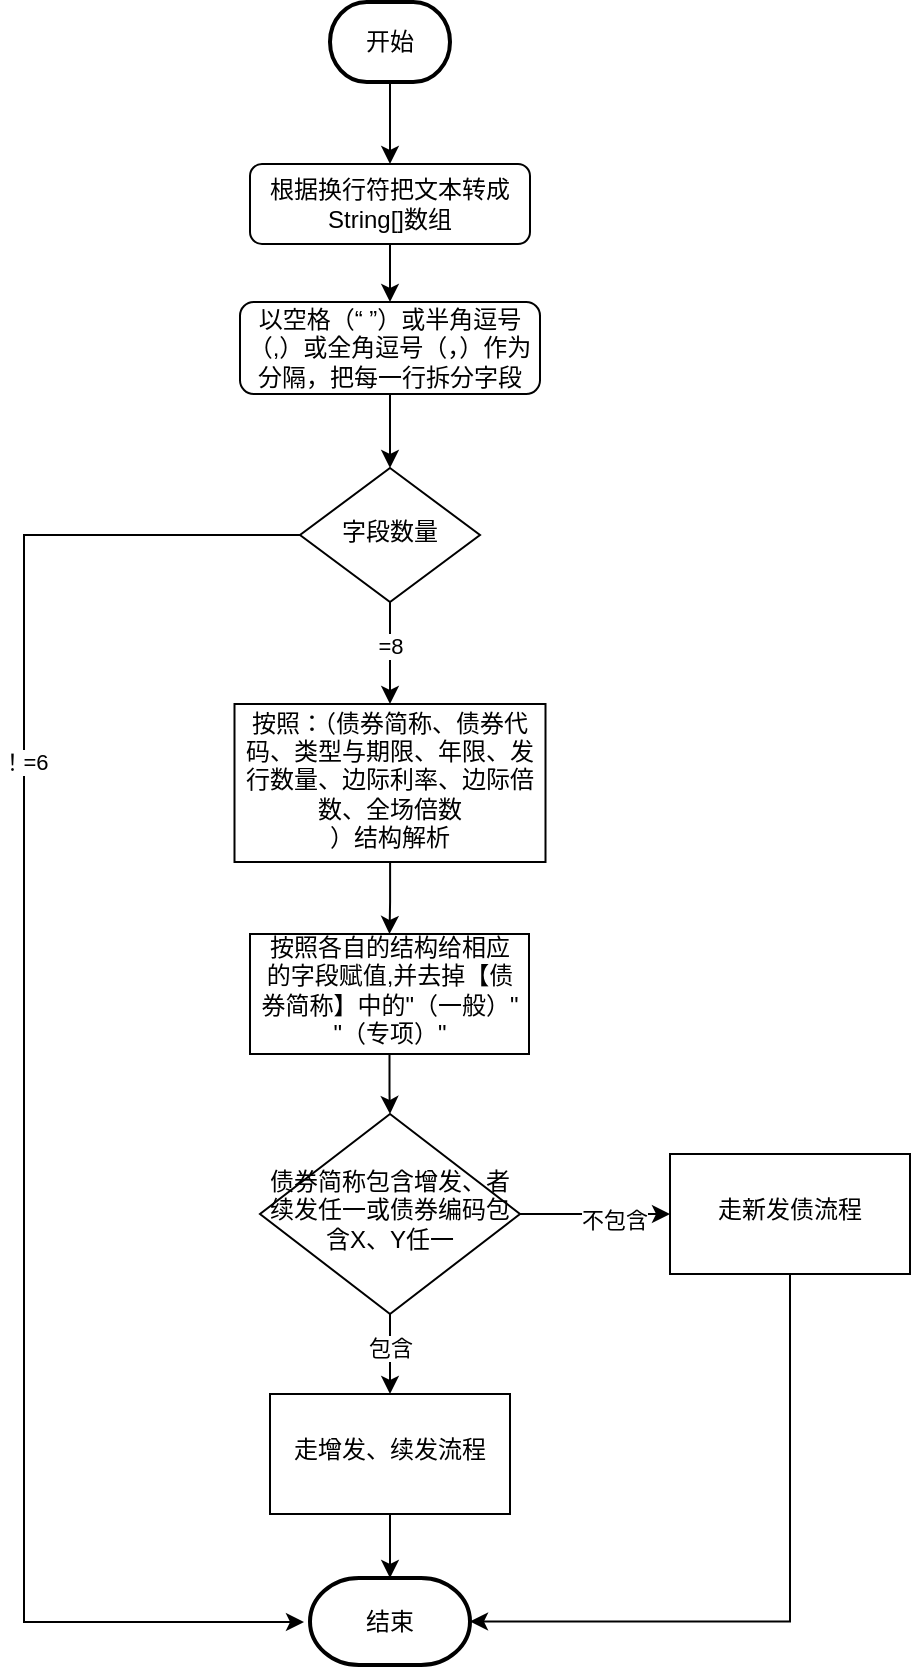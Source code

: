 <mxfile version="26.1.2">
  <diagram name="第 1 页" id="fsZPGQLROvwWvlIkThc0">
    <mxGraphModel dx="1426" dy="793" grid="1" gridSize="10" guides="1" tooltips="1" connect="1" arrows="1" fold="1" page="1" pageScale="1" pageWidth="827" pageHeight="1169" math="0" shadow="0">
      <root>
        <mxCell id="0" />
        <mxCell id="1" parent="0" />
        <mxCell id="T44GqVOQwQVN-KxTf4lZ-1" value="" style="edgeStyle=orthogonalEdgeStyle;rounded=0;orthogonalLoop=1;jettySize=auto;html=1;" edge="1" parent="1" source="T44GqVOQwQVN-KxTf4lZ-5">
          <mxGeometry relative="1" as="geometry">
            <mxPoint x="420" y="850" as="targetPoint" />
            <Array as="points">
              <mxPoint x="280" y="307" />
              <mxPoint x="280" y="850" />
              <mxPoint x="350" y="850" />
            </Array>
          </mxGeometry>
        </mxCell>
        <mxCell id="T44GqVOQwQVN-KxTf4lZ-2" value="！=6" style="edgeLabel;html=1;align=center;verticalAlign=middle;resizable=0;points=[];" vertex="1" connectable="0" parent="T44GqVOQwQVN-KxTf4lZ-1">
          <mxGeometry x="-0.388" relative="1" as="geometry">
            <mxPoint as="offset" />
          </mxGeometry>
        </mxCell>
        <mxCell id="T44GqVOQwQVN-KxTf4lZ-3" value="" style="edgeStyle=orthogonalEdgeStyle;rounded=0;orthogonalLoop=1;jettySize=auto;html=1;entryX=0.5;entryY=0;entryDx=0;entryDy=0;" edge="1" parent="1" source="T44GqVOQwQVN-KxTf4lZ-5" target="T44GqVOQwQVN-KxTf4lZ-13">
          <mxGeometry relative="1" as="geometry">
            <mxPoint x="463" y="414" as="targetPoint" />
          </mxGeometry>
        </mxCell>
        <mxCell id="T44GqVOQwQVN-KxTf4lZ-4" value="=8" style="edgeLabel;html=1;align=center;verticalAlign=middle;resizable=0;points=[];" vertex="1" connectable="0" parent="T44GqVOQwQVN-KxTf4lZ-3">
          <mxGeometry x="-0.166" relative="1" as="geometry">
            <mxPoint as="offset" />
          </mxGeometry>
        </mxCell>
        <mxCell id="T44GqVOQwQVN-KxTf4lZ-5" value="字段数量" style="rhombus;whiteSpace=wrap;html=1;shadow=0;fontFamily=Helvetica;fontSize=12;align=center;strokeWidth=1;spacing=6;spacingTop=-4;" vertex="1" parent="1">
          <mxGeometry x="418" y="273" width="90" height="67" as="geometry" />
        </mxCell>
        <mxCell id="T44GqVOQwQVN-KxTf4lZ-6" value="" style="edgeStyle=orthogonalEdgeStyle;rounded=0;orthogonalLoop=1;jettySize=auto;html=1;" edge="1" parent="1" source="T44GqVOQwQVN-KxTf4lZ-7" target="T44GqVOQwQVN-KxTf4lZ-9">
          <mxGeometry relative="1" as="geometry" />
        </mxCell>
        <mxCell id="T44GqVOQwQVN-KxTf4lZ-7" value="开始" style="strokeWidth=2;html=1;shape=mxgraph.flowchart.terminator;whiteSpace=wrap;" vertex="1" parent="1">
          <mxGeometry x="433" y="40" width="60" height="40" as="geometry" />
        </mxCell>
        <mxCell id="T44GqVOQwQVN-KxTf4lZ-8" value="" style="edgeStyle=orthogonalEdgeStyle;rounded=0;orthogonalLoop=1;jettySize=auto;html=1;" edge="1" parent="1" source="T44GqVOQwQVN-KxTf4lZ-9" target="T44GqVOQwQVN-KxTf4lZ-11">
          <mxGeometry relative="1" as="geometry" />
        </mxCell>
        <mxCell id="T44GqVOQwQVN-KxTf4lZ-9" value="根据换行符把文本转成String[]数组" style="rounded=1;whiteSpace=wrap;html=1;fontSize=12;glass=0;strokeWidth=1;shadow=0;" vertex="1" parent="1">
          <mxGeometry x="393" y="121" width="140" height="40" as="geometry" />
        </mxCell>
        <mxCell id="T44GqVOQwQVN-KxTf4lZ-10" value="" style="edgeStyle=orthogonalEdgeStyle;rounded=0;orthogonalLoop=1;jettySize=auto;html=1;" edge="1" parent="1" source="T44GqVOQwQVN-KxTf4lZ-11" target="T44GqVOQwQVN-KxTf4lZ-5">
          <mxGeometry relative="1" as="geometry" />
        </mxCell>
        <mxCell id="T44GqVOQwQVN-KxTf4lZ-11" value="&lt;div data-docx-has-block-data=&quot;false&quot; data-lark-html-role=&quot;root&quot; data-page-id=&quot;Aed7douATo9B6cx0R7Rc3emsnXd&quot;&gt;&lt;div class=&quot;old-record-id-WZW5dhf2ooNl1qxLG0lcdsG0n3e&quot;&gt;以空格（“ ”）或半角逗号（,）或全角逗号（，）作为分隔，把每一行拆分字段&lt;/div&gt;&lt;/div&gt;&lt;span class=&quot;lark-record-clipboard&quot; data-lark-record-format=&quot;docx/text&quot; data-lark-record-data=&quot;{&amp;quot;rootId&amp;quot;:&amp;quot;Aed7douATo9B6cx0R7Rc3emsnXd&amp;quot;,&amp;quot;text&amp;quot;:{&amp;quot;initialAttributedTexts&amp;quot;:{&amp;quot;text&amp;quot;:{&amp;quot;0&amp;quot;:&amp;quot;以空格（“ ”）或半角逗号（,）或全角逗号（，）作为分隔，拆分元素&amp;quot;},&amp;quot;attribs&amp;quot;:{&amp;quot;0&amp;quot;:&amp;quot;*0+x&amp;quot;}},&amp;quot;apool&amp;quot;:{&amp;quot;numToAttrib&amp;quot;:{&amp;quot;0&amp;quot;:[&amp;quot;author&amp;quot;,&amp;quot;7403194829083705347&amp;quot;]},&amp;quot;nextNum&amp;quot;:1}},&amp;quot;type&amp;quot;:&amp;quot;text&amp;quot;,&amp;quot;referenceRecordMap&amp;quot;:{},&amp;quot;extra&amp;quot;:{&amp;quot;channel&amp;quot;:&amp;quot;saas&amp;quot;,&amp;quot;isEqualBlockSelection&amp;quot;:false,&amp;quot;pasteRandomId&amp;quot;:&amp;quot;011ff010-0866-426b-a94f-de44540d47f7&amp;quot;,&amp;quot;mention_page_title&amp;quot;:{},&amp;quot;external_mention_url&amp;quot;:{}},&amp;quot;isKeepQuoteContainer&amp;quot;:false,&amp;quot;isFromCode&amp;quot;:false,&amp;quot;selection&amp;quot;:[{&amp;quot;id&amp;quot;:1293,&amp;quot;type&amp;quot;:&amp;quot;text&amp;quot;,&amp;quot;selection&amp;quot;:{&amp;quot;start&amp;quot;:4,&amp;quot;end&amp;quot;:37},&amp;quot;recordId&amp;quot;:&amp;quot;WZW5dhf2ooNl1qxLG0lcdsG0n3e&amp;quot;}],&amp;quot;payloadMap&amp;quot;:{},&amp;quot;isCut&amp;quot;:false}&quot;&gt;&lt;/span&gt;" style="whiteSpace=wrap;html=1;rounded=1;glass=0;strokeWidth=1;shadow=0;" vertex="1" parent="1">
          <mxGeometry x="388" y="190" width="150" height="46" as="geometry" />
        </mxCell>
        <mxCell id="T44GqVOQwQVN-KxTf4lZ-12" value="" style="edgeStyle=orthogonalEdgeStyle;rounded=0;orthogonalLoop=1;jettySize=auto;html=1;" edge="1" parent="1" source="T44GqVOQwQVN-KxTf4lZ-13" target="T44GqVOQwQVN-KxTf4lZ-15">
          <mxGeometry relative="1" as="geometry" />
        </mxCell>
        <mxCell id="T44GqVOQwQVN-KxTf4lZ-13" value="&lt;font&gt;按照：（&lt;span style=&quot;background-color: transparent;&quot;&gt;债券简称、债券代码、类型与期限、年限、发行数量、边际利率、边际倍数、全场倍数&lt;/span&gt;&lt;br&gt;&lt;/font&gt;&lt;font&gt;&lt;span class=&quot;lark-record-clipboard&quot; data-lark-record-format=&quot;docx/text&quot; data-lark-record-data=&quot;{&amp;quot;rootId&amp;quot;:&amp;quot;Aed7douATo9B6cx0R7Rc3emsnXd&amp;quot;,&amp;quot;text&amp;quot;:{&amp;quot;initialAttributedTexts&amp;quot;:{&amp;quot;text&amp;quot;:{&amp;quot;0&amp;quot;:&amp;quot;债券简称、债券代码、类型与期限、年限、发行数量、边际利率、边际倍数、全场倍数&amp;quot;},&amp;quot;attribs&amp;quot;:{&amp;quot;0&amp;quot;:&amp;quot;*0+12&amp;quot;}},&amp;quot;apool&amp;quot;:{&amp;quot;numToAttrib&amp;quot;:{&amp;quot;0&amp;quot;:[&amp;quot;author&amp;quot;,&amp;quot;7403194829083705347&amp;quot;]},&amp;quot;nextNum&amp;quot;:1}},&amp;quot;type&amp;quot;:&amp;quot;text&amp;quot;,&amp;quot;referenceRecordMap&amp;quot;:{},&amp;quot;extra&amp;quot;:{&amp;quot;channel&amp;quot;:&amp;quot;saas&amp;quot;,&amp;quot;isEqualBlockSelection&amp;quot;:false,&amp;quot;pasteRandomId&amp;quot;:&amp;quot;788528d0-5e0e-4c7f-8d60-cfeaeebf4ef1&amp;quot;,&amp;quot;mention_page_title&amp;quot;:{},&amp;quot;external_mention_url&amp;quot;:{}},&amp;quot;isKeepQuoteContainer&amp;quot;:false,&amp;quot;isFromCode&amp;quot;:false,&amp;quot;selection&amp;quot;:[{&amp;quot;id&amp;quot;:1316,&amp;quot;type&amp;quot;:&amp;quot;text&amp;quot;,&amp;quot;selection&amp;quot;:{&amp;quot;start&amp;quot;:5,&amp;quot;end&amp;quot;:43},&amp;quot;recordId&amp;quot;:&amp;quot;LA4bdD6fjouorxx8NuWcUlaUncd&amp;quot;}],&amp;quot;payloadMap&amp;quot;:{},&amp;quot;isCut&amp;quot;:false}&quot;&gt;&lt;/span&gt;）结构解析&lt;/font&gt;" style="whiteSpace=wrap;html=1;shadow=0;strokeWidth=1;spacing=6;spacingTop=-4;" vertex="1" parent="1">
          <mxGeometry x="385.25" y="391" width="155.5" height="79" as="geometry" />
        </mxCell>
        <mxCell id="T44GqVOQwQVN-KxTf4lZ-14" value="" style="edgeStyle=orthogonalEdgeStyle;rounded=0;orthogonalLoop=1;jettySize=auto;html=1;" edge="1" parent="1" source="T44GqVOQwQVN-KxTf4lZ-15" target="T44GqVOQwQVN-KxTf4lZ-20">
          <mxGeometry relative="1" as="geometry" />
        </mxCell>
        <mxCell id="T44GqVOQwQVN-KxTf4lZ-15" value="按照各自的结构给相应的字段赋值,并去掉【债券简称】中的&quot;（一般）&quot; &quot;（专项）&quot;" style="whiteSpace=wrap;html=1;shadow=0;strokeWidth=1;spacing=6;spacingTop=-4;" vertex="1" parent="1">
          <mxGeometry x="393" y="506" width="139.5" height="60" as="geometry" />
        </mxCell>
        <mxCell id="T44GqVOQwQVN-KxTf4lZ-16" value="" style="edgeStyle=orthogonalEdgeStyle;rounded=0;orthogonalLoop=1;jettySize=auto;html=1;" edge="1" parent="1" source="T44GqVOQwQVN-KxTf4lZ-20" target="T44GqVOQwQVN-KxTf4lZ-23">
          <mxGeometry relative="1" as="geometry" />
        </mxCell>
        <mxCell id="T44GqVOQwQVN-KxTf4lZ-17" value="包含" style="edgeLabel;html=1;align=center;verticalAlign=middle;resizable=0;points=[];" vertex="1" connectable="0" parent="T44GqVOQwQVN-KxTf4lZ-16">
          <mxGeometry x="-0.18" relative="1" as="geometry">
            <mxPoint as="offset" />
          </mxGeometry>
        </mxCell>
        <mxCell id="T44GqVOQwQVN-KxTf4lZ-18" value="" style="edgeStyle=orthogonalEdgeStyle;rounded=0;orthogonalLoop=1;jettySize=auto;html=1;" edge="1" parent="1" source="T44GqVOQwQVN-KxTf4lZ-20" target="T44GqVOQwQVN-KxTf4lZ-25">
          <mxGeometry relative="1" as="geometry" />
        </mxCell>
        <mxCell id="T44GqVOQwQVN-KxTf4lZ-19" value="不包含" style="edgeLabel;html=1;align=center;verticalAlign=middle;resizable=0;points=[];" vertex="1" connectable="0" parent="T44GqVOQwQVN-KxTf4lZ-18">
          <mxGeometry x="0.247" y="-3" relative="1" as="geometry">
            <mxPoint as="offset" />
          </mxGeometry>
        </mxCell>
        <mxCell id="T44GqVOQwQVN-KxTf4lZ-20" value="债券简称包含增发、者续发任一或债券编码包含X、Y任一" style="rhombus;whiteSpace=wrap;html=1;shadow=0;strokeWidth=1;spacing=6;spacingTop=-4;" vertex="1" parent="1">
          <mxGeometry x="398" y="596" width="130" height="100" as="geometry" />
        </mxCell>
        <mxCell id="T44GqVOQwQVN-KxTf4lZ-21" value="结束" style="strokeWidth=2;html=1;shape=mxgraph.flowchart.terminator;whiteSpace=wrap;" vertex="1" parent="1">
          <mxGeometry x="423" y="828" width="80" height="43.5" as="geometry" />
        </mxCell>
        <mxCell id="T44GqVOQwQVN-KxTf4lZ-22" value="" style="edgeStyle=orthogonalEdgeStyle;rounded=0;orthogonalLoop=1;jettySize=auto;html=1;" edge="1" parent="1" source="T44GqVOQwQVN-KxTf4lZ-23" target="T44GqVOQwQVN-KxTf4lZ-21">
          <mxGeometry relative="1" as="geometry" />
        </mxCell>
        <mxCell id="T44GqVOQwQVN-KxTf4lZ-23" value="走增发、续发流程" style="whiteSpace=wrap;html=1;shadow=0;strokeWidth=1;spacing=6;spacingTop=-4;" vertex="1" parent="1">
          <mxGeometry x="403" y="736" width="120" height="60" as="geometry" />
        </mxCell>
        <mxCell id="T44GqVOQwQVN-KxTf4lZ-24" value="" style="edgeStyle=orthogonalEdgeStyle;rounded=0;orthogonalLoop=1;jettySize=auto;html=1;entryX=1;entryY=0.5;entryDx=0;entryDy=0;entryPerimeter=0;exitX=0.5;exitY=1;exitDx=0;exitDy=0;" edge="1" parent="1" source="T44GqVOQwQVN-KxTf4lZ-25" target="T44GqVOQwQVN-KxTf4lZ-21">
          <mxGeometry relative="1" as="geometry">
            <mxPoint x="663" y="756" as="targetPoint" />
          </mxGeometry>
        </mxCell>
        <mxCell id="T44GqVOQwQVN-KxTf4lZ-25" value="走新发债流程" style="whiteSpace=wrap;html=1;shadow=0;strokeWidth=1;spacing=6;spacingTop=-4;" vertex="1" parent="1">
          <mxGeometry x="603" y="616" width="120" height="60" as="geometry" />
        </mxCell>
      </root>
    </mxGraphModel>
  </diagram>
</mxfile>
